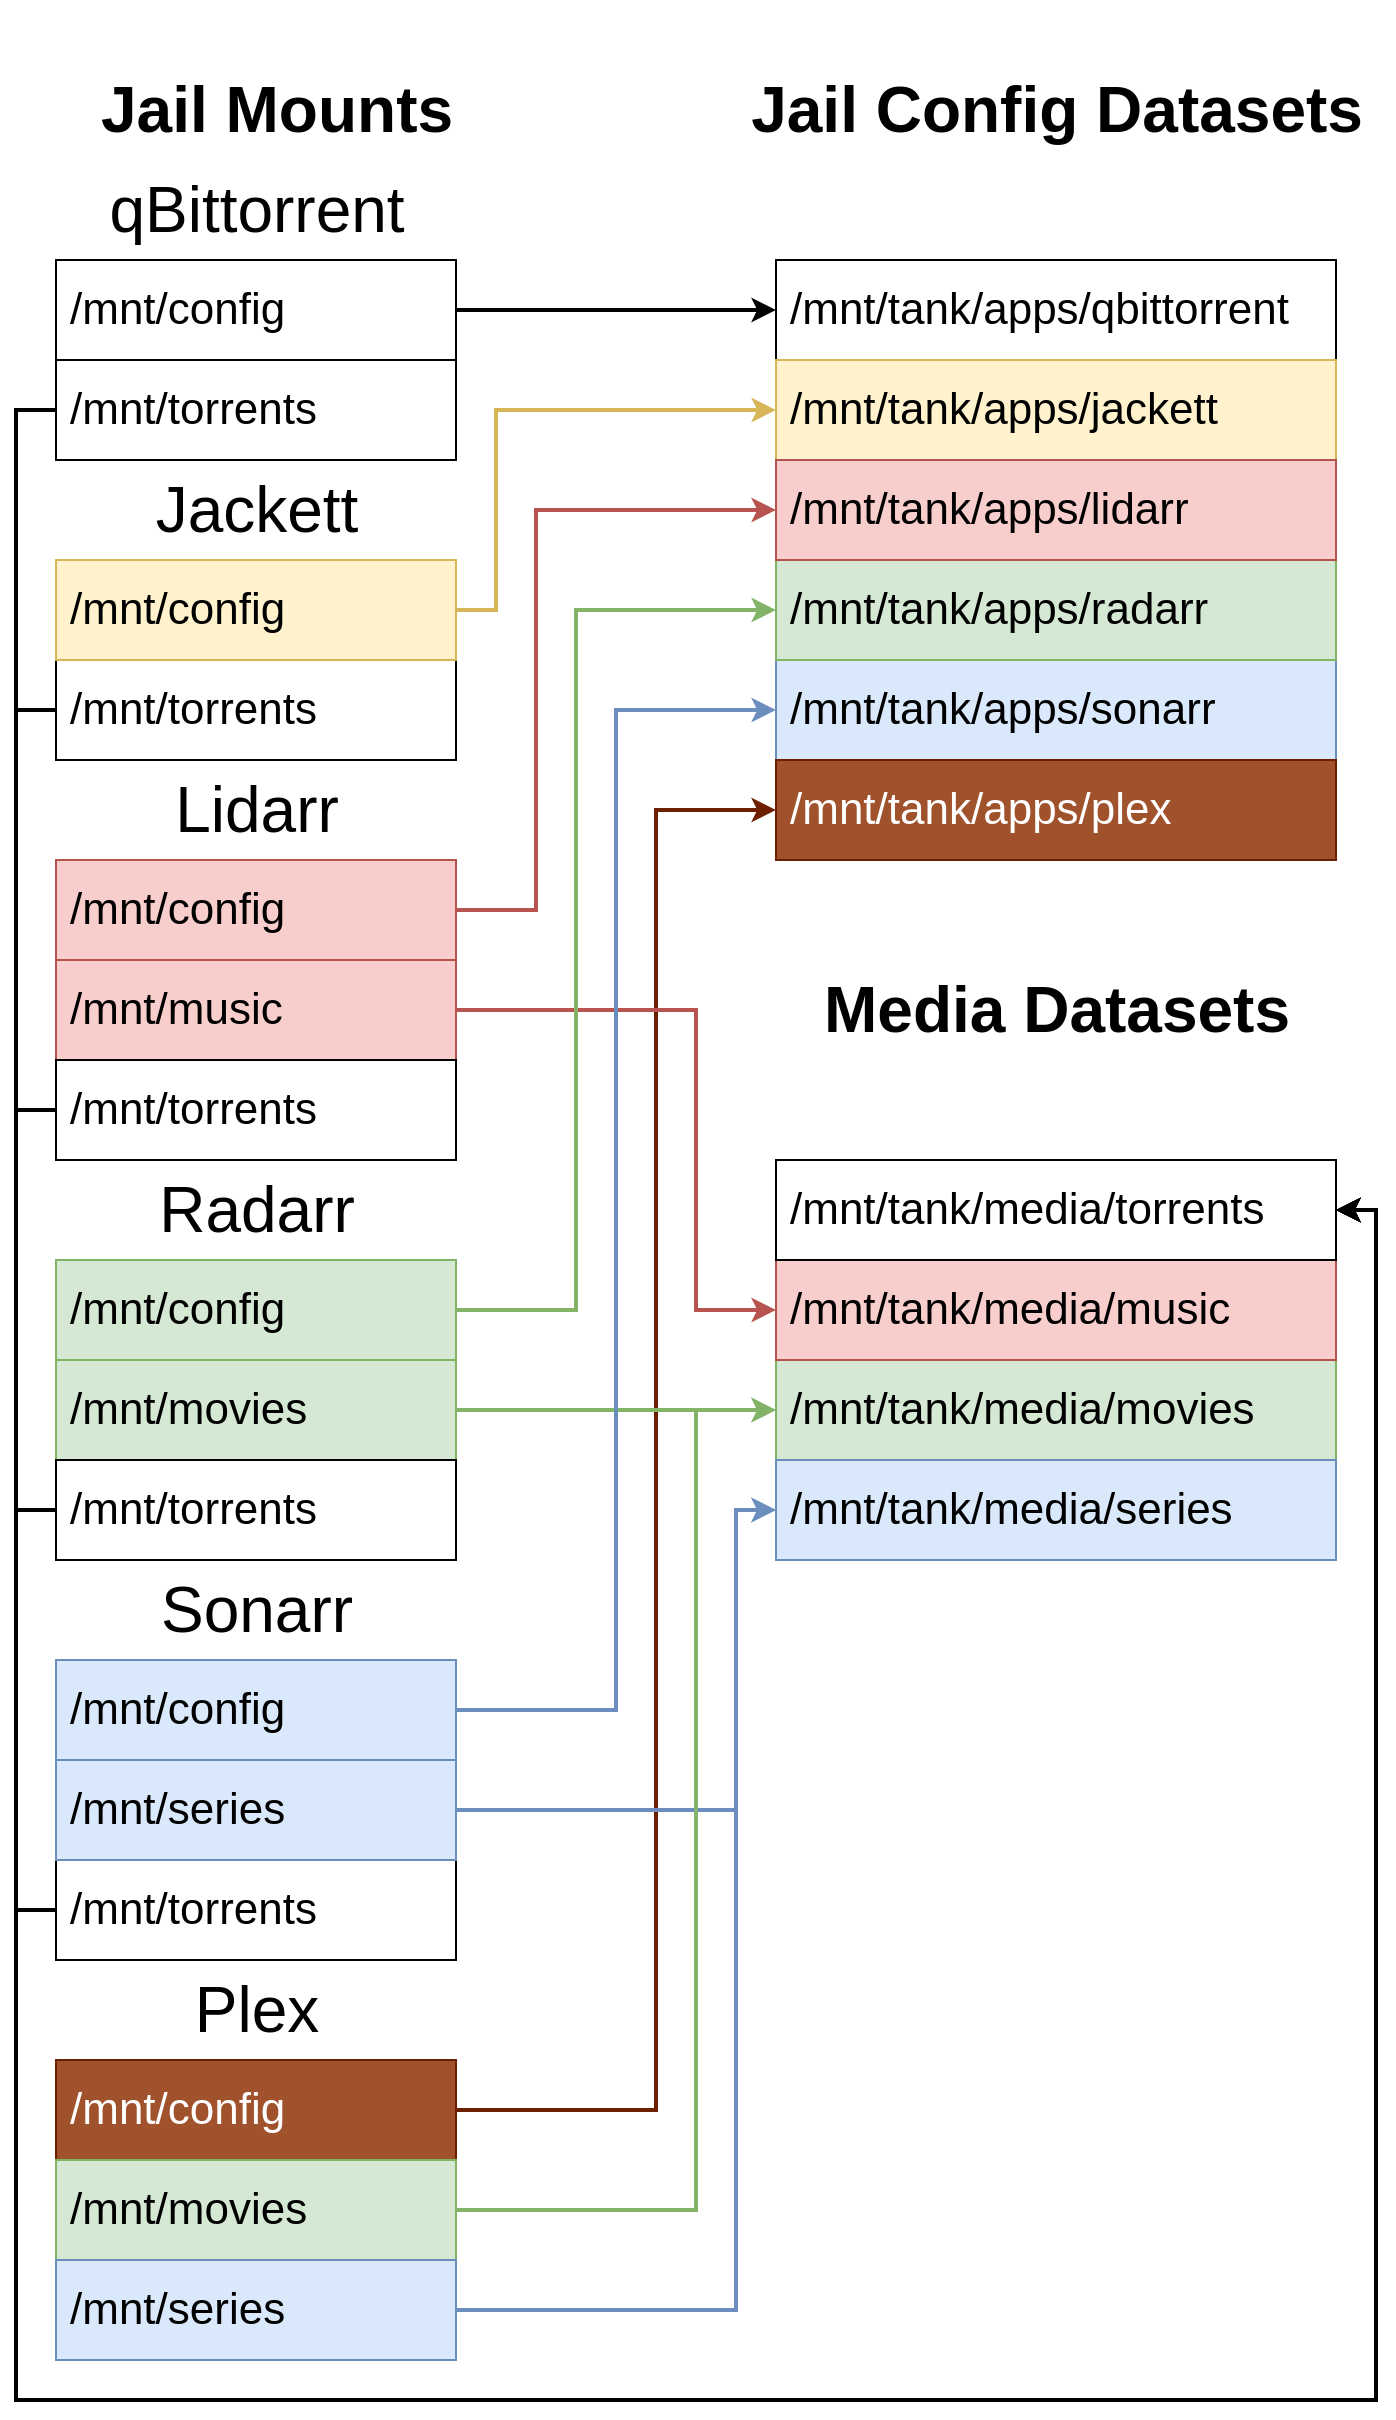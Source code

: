 <mxfile version="15.4.0" type="device"><diagram id="tQLlSzCKNwXCAiw7vB_a" name="Page-1"><mxGraphModel dx="2401" dy="2480" grid="1" gridSize="10" guides="1" tooltips="1" connect="1" arrows="1" fold="1" page="1" pageScale="1" pageWidth="850" pageHeight="1100" math="0" shadow="0"><root><mxCell id="0"/><mxCell id="1" parent="0"/><mxCell id="OCDmKXTVgzYtPHyNGris-118" style="edgeStyle=orthogonalEdgeStyle;rounded=0;orthogonalLoop=1;jettySize=auto;html=1;exitX=1;exitY=0.5;exitDx=0;exitDy=0;entryX=0;entryY=0.5;entryDx=0;entryDy=0;fontSize=20;strokeWidth=2;fillColor=#a0522d;strokeColor=#6D1F00;" parent="1" source="OCDmKXTVgzYtPHyNGris-112" target="OCDmKXTVgzYtPHyNGris-109" edge="1"><mxGeometry relative="1" as="geometry"><Array as="points"><mxPoint x="320" y="955"/><mxPoint x="320" y="305"/></Array></mxGeometry></mxCell><mxCell id="OCDmKXTVgzYtPHyNGris-8" value="/mnt/tank/media/movies" style="rounded=0;whiteSpace=wrap;html=1;fontSize=22;align=left;spacingLeft=5;fillColor=#d5e8d4;strokeColor=#82b366;" parent="1" vertex="1"><mxGeometry x="380" y="580" width="280" height="50" as="geometry"/></mxCell><mxCell id="OCDmKXTVgzYtPHyNGris-9" value="/mnt/tank/media/music" style="rounded=0;whiteSpace=wrap;html=1;fontSize=22;align=left;spacingLeft=5;fillColor=#f8cecc;strokeColor=#b85450;" parent="1" vertex="1"><mxGeometry x="380" y="530" width="280" height="50" as="geometry"/></mxCell><mxCell id="OCDmKXTVgzYtPHyNGris-16" value="/mnt/tank/apps/qbittorrent" style="rounded=0;whiteSpace=wrap;html=1;fontSize=22;align=left;spacingLeft=5;" parent="1" vertex="1"><mxGeometry x="380" y="30" width="280" height="50" as="geometry"/></mxCell><mxCell id="OCDmKXTVgzYtPHyNGris-17" value="/mnt/tank/apps/jackett" style="rounded=0;whiteSpace=wrap;html=1;fontSize=22;align=left;spacingLeft=5;fillColor=#fff2cc;strokeColor=#d6b656;" parent="1" vertex="1"><mxGeometry x="380" y="80" width="280" height="50" as="geometry"/></mxCell><mxCell id="OCDmKXTVgzYtPHyNGris-19" value="/mnt/tank/media/torrents" style="rounded=0;whiteSpace=wrap;html=1;fontSize=22;align=left;spacingLeft=5;" parent="1" vertex="1"><mxGeometry x="380" y="480" width="280" height="50" as="geometry"/></mxCell><mxCell id="OCDmKXTVgzYtPHyNGris-20" value="/mnt/tank/apps/sonarr" style="rounded=0;whiteSpace=wrap;html=1;fontSize=22;align=left;spacingLeft=5;fillColor=#dae8fc;strokeColor=#6c8ebf;" parent="1" vertex="1"><mxGeometry x="380" y="230" width="280" height="50" as="geometry"/></mxCell><mxCell id="OCDmKXTVgzYtPHyNGris-21" value="/mnt/tank/apps/radarr" style="rounded=0;whiteSpace=wrap;html=1;fontSize=22;align=left;spacingLeft=5;fillColor=#d5e8d4;strokeColor=#82b366;" parent="1" vertex="1"><mxGeometry x="380" y="180" width="280" height="50" as="geometry"/></mxCell><mxCell id="OCDmKXTVgzYtPHyNGris-22" value="/mnt/tank/media/series" style="rounded=0;whiteSpace=wrap;html=1;fontSize=22;align=left;spacingLeft=5;fillColor=#dae8fc;strokeColor=#6c8ebf;" parent="1" vertex="1"><mxGeometry x="380" y="630" width="280" height="50" as="geometry"/></mxCell><mxCell id="OCDmKXTVgzYtPHyNGris-52" style="edgeStyle=orthogonalEdgeStyle;rounded=0;orthogonalLoop=1;jettySize=auto;html=1;exitX=0;exitY=0.5;exitDx=0;exitDy=0;fontSize=22;entryX=1;entryY=0.5;entryDx=0;entryDy=0;strokeWidth=2;" parent="1" source="OCDmKXTVgzYtPHyNGris-84" target="OCDmKXTVgzYtPHyNGris-19" edge="1"><mxGeometry relative="1" as="geometry"><mxPoint x="20" y="105" as="sourcePoint"/><mxPoint x="860" y="510" as="targetPoint"/><Array as="points"><mxPoint y="105"/><mxPoint y="1100"/><mxPoint x="680" y="1100"/><mxPoint x="680" y="505"/></Array></mxGeometry></mxCell><mxCell id="OCDmKXTVgzYtPHyNGris-53" style="edgeStyle=orthogonalEdgeStyle;rounded=0;orthogonalLoop=1;jettySize=auto;html=1;exitX=0;exitY=0.5;exitDx=0;exitDy=0;fontSize=22;entryX=1;entryY=0.5;entryDx=0;entryDy=0;strokeWidth=2;" parent="1" source="OCDmKXTVgzYtPHyNGris-86" target="OCDmKXTVgzYtPHyNGris-19" edge="1"><mxGeometry relative="1" as="geometry"><mxPoint x="890" y="510" as="targetPoint"/><mxPoint x="20" y="455" as="sourcePoint"/><Array as="points"><mxPoint y="455"/><mxPoint y="1100"/><mxPoint x="680" y="1100"/><mxPoint x="680" y="505"/></Array></mxGeometry></mxCell><mxCell id="OCDmKXTVgzYtPHyNGris-54" style="edgeStyle=orthogonalEdgeStyle;rounded=0;orthogonalLoop=1;jettySize=auto;html=1;entryX=1;entryY=0.5;entryDx=0;entryDy=0;fontSize=22;exitX=0;exitY=0.5;exitDx=0;exitDy=0;strokeWidth=2;" parent="1" source="OCDmKXTVgzYtPHyNGris-82" target="OCDmKXTVgzYtPHyNGris-19" edge="1"><mxGeometry relative="1" as="geometry"><mxPoint x="20" y="255" as="sourcePoint"/><Array as="points"><mxPoint y="255"/><mxPoint y="1100"/><mxPoint x="680" y="1100"/><mxPoint x="680" y="505"/></Array></mxGeometry></mxCell><mxCell id="OCDmKXTVgzYtPHyNGris-56" style="edgeStyle=orthogonalEdgeStyle;rounded=0;orthogonalLoop=1;jettySize=auto;html=1;entryX=1;entryY=0.5;entryDx=0;entryDy=0;fontSize=22;exitX=0;exitY=0.5;exitDx=0;exitDy=0;strokeWidth=2;" parent="1" source="OCDmKXTVgzYtPHyNGris-90" target="OCDmKXTVgzYtPHyNGris-19" edge="1"><mxGeometry relative="1" as="geometry"><mxPoint x="20" y="855" as="sourcePoint"/><Array as="points"><mxPoint y="855"/><mxPoint y="1100"/><mxPoint x="680" y="1100"/><mxPoint x="680" y="505"/></Array></mxGeometry></mxCell><mxCell id="OCDmKXTVgzYtPHyNGris-28" value="/mnt/tank/apps/lidarr" style="rounded=0;whiteSpace=wrap;html=1;fontSize=22;align=left;spacingLeft=5;fillColor=#f8cecc;strokeColor=#b85450;" parent="1" vertex="1"><mxGeometry x="380" y="130" width="280" height="50" as="geometry"/></mxCell><mxCell id="OCDmKXTVgzYtPHyNGris-41" style="edgeStyle=orthogonalEdgeStyle;rounded=0;orthogonalLoop=1;jettySize=auto;html=1;exitX=1;exitY=0.5;exitDx=0;exitDy=0;entryX=0;entryY=0.5;entryDx=0;entryDy=0;fontSize=22;fillColor=#f8cecc;strokeColor=#b85450;strokeWidth=2;" parent="1" source="OCDmKXTVgzYtPHyNGris-81" target="OCDmKXTVgzYtPHyNGris-28" edge="1"><mxGeometry relative="1" as="geometry"><mxPoint x="330" y="355" as="sourcePoint"/><Array as="points"><mxPoint x="260" y="355"/><mxPoint x="260" y="155"/></Array></mxGeometry></mxCell><mxCell id="OCDmKXTVgzYtPHyNGris-50" style="edgeStyle=orthogonalEdgeStyle;rounded=0;orthogonalLoop=1;jettySize=auto;html=1;entryX=0;entryY=0.5;entryDx=0;entryDy=0;fontSize=22;fillColor=#f8cecc;strokeColor=#b85450;exitX=1;exitY=0.5;exitDx=0;exitDy=0;strokeWidth=2;" parent="1" source="OCDmKXTVgzYtPHyNGris-80" target="OCDmKXTVgzYtPHyNGris-9" edge="1"><mxGeometry relative="1" as="geometry"><mxPoint x="330" y="405" as="sourcePoint"/><Array as="points"><mxPoint x="340" y="405"/><mxPoint x="340" y="555"/></Array></mxGeometry></mxCell><mxCell id="OCDmKXTVgzYtPHyNGris-40" style="edgeStyle=orthogonalEdgeStyle;rounded=0;orthogonalLoop=1;jettySize=auto;html=1;exitX=1;exitY=0.5;exitDx=0;exitDy=0;entryX=0;entryY=0.5;entryDx=0;entryDy=0;fontSize=22;fillColor=#fff2cc;strokeColor=#d6b656;strokeWidth=2;" parent="1" source="OCDmKXTVgzYtPHyNGris-83" target="OCDmKXTVgzYtPHyNGris-17" edge="1"><mxGeometry relative="1" as="geometry"><mxPoint x="330" y="205" as="sourcePoint"/><Array as="points"><mxPoint x="240" y="205"/><mxPoint x="240" y="105"/></Array></mxGeometry></mxCell><mxCell id="OCDmKXTVgzYtPHyNGris-39" style="edgeStyle=orthogonalEdgeStyle;rounded=0;orthogonalLoop=1;jettySize=auto;html=1;exitX=1;exitY=0.5;exitDx=0;exitDy=0;entryX=0;entryY=0.5;entryDx=0;entryDy=0;fontSize=22;strokeWidth=2;" parent="1" source="OCDmKXTVgzYtPHyNGris-85" target="OCDmKXTVgzYtPHyNGris-16" edge="1"><mxGeometry relative="1" as="geometry"><mxPoint x="330" y="55" as="sourcePoint"/></mxGeometry></mxCell><mxCell id="OCDmKXTVgzYtPHyNGris-42" style="edgeStyle=orthogonalEdgeStyle;rounded=0;orthogonalLoop=1;jettySize=auto;html=1;exitX=1;exitY=0.5;exitDx=0;exitDy=0;entryX=0;entryY=0.5;entryDx=0;entryDy=0;fontSize=22;fillColor=#d5e8d4;strokeColor=#82b366;strokeWidth=2;" parent="1" source="OCDmKXTVgzYtPHyNGris-87" target="OCDmKXTVgzYtPHyNGris-21" edge="1"><mxGeometry relative="1" as="geometry"><mxPoint x="330" y="555" as="sourcePoint"/><Array as="points"><mxPoint x="280" y="555"/><mxPoint x="280" y="205"/></Array></mxGeometry></mxCell><mxCell id="OCDmKXTVgzYtPHyNGris-49" style="edgeStyle=orthogonalEdgeStyle;rounded=0;orthogonalLoop=1;jettySize=auto;html=1;exitX=1;exitY=0.5;exitDx=0;exitDy=0;entryX=0;entryY=0.5;entryDx=0;entryDy=0;fontSize=22;fillColor=#d5e8d4;strokeColor=#82b366;strokeWidth=2;" parent="1" source="OCDmKXTVgzYtPHyNGris-88" target="OCDmKXTVgzYtPHyNGris-8" edge="1"><mxGeometry relative="1" as="geometry"><mxPoint x="330" y="605" as="sourcePoint"/></mxGeometry></mxCell><mxCell id="OCDmKXTVgzYtPHyNGris-43" style="edgeStyle=orthogonalEdgeStyle;rounded=0;orthogonalLoop=1;jettySize=auto;html=1;exitX=1;exitY=0.5;exitDx=0;exitDy=0;entryX=0;entryY=0.5;entryDx=0;entryDy=0;fontSize=22;fillColor=#dae8fc;strokeColor=#6c8ebf;strokeWidth=2;" parent="1" source="OCDmKXTVgzYtPHyNGris-92" target="OCDmKXTVgzYtPHyNGris-20" edge="1"><mxGeometry relative="1" as="geometry"><mxPoint x="330" y="755" as="sourcePoint"/><Array as="points"><mxPoint x="300" y="755"/><mxPoint x="300" y="255"/></Array></mxGeometry></mxCell><mxCell id="OCDmKXTVgzYtPHyNGris-48" style="edgeStyle=orthogonalEdgeStyle;rounded=0;orthogonalLoop=1;jettySize=auto;html=1;exitX=1;exitY=0.5;exitDx=0;exitDy=0;entryX=0;entryY=0.5;entryDx=0;entryDy=0;fontSize=22;fillColor=#dae8fc;strokeColor=#6c8ebf;strokeWidth=2;" parent="1" source="OCDmKXTVgzYtPHyNGris-91" target="OCDmKXTVgzYtPHyNGris-22" edge="1"><mxGeometry relative="1" as="geometry"><mxPoint x="330" y="805" as="sourcePoint"/><Array as="points"><mxPoint x="360" y="805"/><mxPoint x="360" y="655"/></Array></mxGeometry></mxCell><mxCell id="OCDmKXTVgzYtPHyNGris-55" style="edgeStyle=orthogonalEdgeStyle;rounded=0;orthogonalLoop=1;jettySize=auto;html=1;exitX=0;exitY=0.5;exitDx=0;exitDy=0;entryX=1;entryY=0.5;entryDx=0;entryDy=0;fontSize=22;strokeWidth=2;" parent="1" source="OCDmKXTVgzYtPHyNGris-89" target="OCDmKXTVgzYtPHyNGris-19" edge="1"><mxGeometry relative="1" as="geometry"><mxPoint x="20" y="655" as="sourcePoint"/><Array as="points"><mxPoint y="655"/><mxPoint y="1100"/><mxPoint x="680" y="1100"/><mxPoint x="680" y="505"/></Array></mxGeometry></mxCell><mxCell id="OCDmKXTVgzYtPHyNGris-57" value="&lt;p style=&quot;font-size: 32px&quot;&gt;qBittorrent&lt;/p&gt;" style="text;html=1;resizable=0;autosize=1;align=center;verticalAlign=middle;points=[];fillColor=none;strokeColor=none;rounded=0;fontSize=32;" parent="1" vertex="1"><mxGeometry x="40" y="-50" width="160" height="110" as="geometry"/></mxCell><mxCell id="OCDmKXTVgzYtPHyNGris-58" value="&lt;p style=&quot;font-size: 32px&quot;&gt;Jail Config Datasets&lt;/p&gt;" style="text;html=1;resizable=0;autosize=1;align=center;verticalAlign=middle;points=[];fillColor=none;strokeColor=none;rounded=0;fontSize=32;fontStyle=1" parent="1" vertex="1"><mxGeometry x="360" y="-100" width="320" height="110" as="geometry"/></mxCell><mxCell id="OCDmKXTVgzYtPHyNGris-59" value="&lt;p style=&quot;font-size: 32px&quot;&gt;Media Datasets&lt;/p&gt;" style="text;html=1;resizable=0;autosize=1;align=center;verticalAlign=middle;points=[];fillColor=none;strokeColor=none;rounded=0;fontSize=32;fontStyle=1" parent="1" vertex="1"><mxGeometry x="395" y="350" width="250" height="110" as="geometry"/></mxCell><mxCell id="OCDmKXTVgzYtPHyNGris-80" value="/mnt/music" style="rounded=0;whiteSpace=wrap;html=1;fontSize=22;align=left;spacingLeft=5;fillColor=#f8cecc;strokeColor=#b85450;" parent="1" vertex="1"><mxGeometry x="20" y="380" width="200" height="50" as="geometry"/></mxCell><mxCell id="OCDmKXTVgzYtPHyNGris-81" value="/mnt/config" style="rounded=0;whiteSpace=wrap;html=1;fontSize=22;align=left;spacingLeft=5;fillColor=#f8cecc;strokeColor=#b85450;" parent="1" vertex="1"><mxGeometry x="20" y="330" width="200" height="50" as="geometry"/></mxCell><mxCell id="OCDmKXTVgzYtPHyNGris-82" value="/mnt/torrents" style="rounded=0;whiteSpace=wrap;html=1;fontSize=22;align=left;spacingLeft=5;" parent="1" vertex="1"><mxGeometry x="20" y="230" width="200" height="50" as="geometry"/></mxCell><mxCell id="OCDmKXTVgzYtPHyNGris-83" value="/mnt/config" style="rounded=0;whiteSpace=wrap;html=1;fontSize=22;align=left;spacingLeft=5;fillColor=#fff2cc;strokeColor=#d6b656;" parent="1" vertex="1"><mxGeometry x="20" y="180" width="200" height="50" as="geometry"/></mxCell><mxCell id="OCDmKXTVgzYtPHyNGris-84" value="/mnt/torrents" style="rounded=0;whiteSpace=wrap;html=1;fontSize=22;align=left;spacingLeft=5;" parent="1" vertex="1"><mxGeometry x="20" y="80" width="200" height="50" as="geometry"/></mxCell><mxCell id="OCDmKXTVgzYtPHyNGris-85" value="/mnt/config" style="rounded=0;whiteSpace=wrap;html=1;fontSize=22;align=left;spacingLeft=5;" parent="1" vertex="1"><mxGeometry x="20" y="30" width="200" height="50" as="geometry"/></mxCell><mxCell id="OCDmKXTVgzYtPHyNGris-86" value="/mnt/torrents" style="rounded=0;whiteSpace=wrap;html=1;fontSize=22;align=left;spacingLeft=5;" parent="1" vertex="1"><mxGeometry x="20" y="430" width="200" height="50" as="geometry"/></mxCell><mxCell id="OCDmKXTVgzYtPHyNGris-87" value="/mnt/config" style="rounded=0;whiteSpace=wrap;html=1;fontSize=22;align=left;spacingLeft=5;fillColor=#d5e8d4;strokeColor=#82b366;" parent="1" vertex="1"><mxGeometry x="20" y="530" width="200" height="50" as="geometry"/></mxCell><mxCell id="OCDmKXTVgzYtPHyNGris-88" value="/mnt/movies" style="rounded=0;whiteSpace=wrap;html=1;fontSize=22;align=left;spacingLeft=5;fillColor=#d5e8d4;strokeColor=#82b366;" parent="1" vertex="1"><mxGeometry x="20" y="580" width="200" height="50" as="geometry"/></mxCell><mxCell id="OCDmKXTVgzYtPHyNGris-89" value="/mnt/torrents" style="rounded=0;whiteSpace=wrap;html=1;fontSize=22;align=left;spacingLeft=5;" parent="1" vertex="1"><mxGeometry x="20" y="630" width="200" height="50" as="geometry"/></mxCell><mxCell id="OCDmKXTVgzYtPHyNGris-90" value="/mnt/torrents" style="rounded=0;whiteSpace=wrap;html=1;fontSize=22;align=left;spacingLeft=5;" parent="1" vertex="1"><mxGeometry x="20" y="830" width="200" height="50" as="geometry"/></mxCell><mxCell id="OCDmKXTVgzYtPHyNGris-91" value="/mnt/series" style="rounded=0;whiteSpace=wrap;html=1;fontSize=22;align=left;spacingLeft=5;fillColor=#dae8fc;strokeColor=#6c8ebf;" parent="1" vertex="1"><mxGeometry x="20" y="780" width="200" height="50" as="geometry"/></mxCell><mxCell id="OCDmKXTVgzYtPHyNGris-92" value="/mnt/config" style="rounded=0;whiteSpace=wrap;html=1;fontSize=22;align=left;spacingLeft=5;fillColor=#dae8fc;strokeColor=#6c8ebf;" parent="1" vertex="1"><mxGeometry x="20" y="730" width="200" height="50" as="geometry"/></mxCell><mxCell id="OCDmKXTVgzYtPHyNGris-104" value="&lt;p style=&quot;font-size: 32px&quot;&gt;Jail Mounts&lt;/p&gt;" style="text;html=1;resizable=0;autosize=1;align=center;verticalAlign=middle;points=[];fillColor=none;strokeColor=none;rounded=0;fontSize=32;fontStyle=1" parent="1" vertex="1"><mxGeometry x="35" y="-100" width="190" height="110" as="geometry"/></mxCell><mxCell id="OCDmKXTVgzYtPHyNGris-105" value="&lt;p style=&quot;font-size: 32px&quot;&gt;Jackett&lt;/p&gt;" style="text;html=1;resizable=0;autosize=1;align=center;verticalAlign=middle;points=[];fillColor=none;strokeColor=none;rounded=0;fontSize=32;" parent="1" vertex="1"><mxGeometry x="60" y="100" width="120" height="110" as="geometry"/></mxCell><mxCell id="OCDmKXTVgzYtPHyNGris-106" value="&lt;p style=&quot;font-size: 32px&quot;&gt;Lidarr&lt;/p&gt;" style="text;html=1;resizable=0;autosize=1;align=center;verticalAlign=middle;points=[];fillColor=none;strokeColor=none;rounded=0;fontSize=32;" parent="1" vertex="1"><mxGeometry x="70" y="250" width="100" height="110" as="geometry"/></mxCell><mxCell id="OCDmKXTVgzYtPHyNGris-107" value="&lt;p style=&quot;font-size: 32px&quot;&gt;Radarr&lt;/p&gt;" style="text;html=1;resizable=0;autosize=1;align=center;verticalAlign=middle;points=[];fillColor=none;strokeColor=none;rounded=0;fontSize=32;" parent="1" vertex="1"><mxGeometry x="65" y="450" width="110" height="110" as="geometry"/></mxCell><mxCell id="OCDmKXTVgzYtPHyNGris-108" value="&lt;p style=&quot;font-size: 32px&quot;&gt;Sonarr&lt;/p&gt;" style="text;html=1;resizable=0;autosize=1;align=center;verticalAlign=middle;points=[];fillColor=none;strokeColor=none;rounded=0;fontSize=32;" parent="1" vertex="1"><mxGeometry x="65" y="650" width="110" height="110" as="geometry"/></mxCell><mxCell id="OCDmKXTVgzYtPHyNGris-109" value="/mnt/tank/apps/plex" style="rounded=0;whiteSpace=wrap;html=1;fontSize=22;align=left;spacingLeft=5;fillColor=#a0522d;strokeColor=#6D1F00;fontColor=#ffffff;" parent="1" vertex="1"><mxGeometry x="380" y="280" width="280" height="50" as="geometry"/></mxCell><mxCell id="OCDmKXTVgzYtPHyNGris-112" value="/mnt/config" style="rounded=0;whiteSpace=wrap;html=1;fontSize=22;align=left;spacingLeft=5;fillColor=#a0522d;strokeColor=#6D1F00;fontColor=#ffffff;" parent="1" vertex="1"><mxGeometry x="20" y="930" width="200" height="50" as="geometry"/></mxCell><mxCell id="OCDmKXTVgzYtPHyNGris-113" value="&lt;p style=&quot;font-size: 32px&quot;&gt;Plex&lt;/p&gt;" style="text;html=1;resizable=0;autosize=1;align=center;verticalAlign=middle;points=[];fillColor=none;strokeColor=none;rounded=0;fontSize=32;" parent="1" vertex="1"><mxGeometry x="80" y="850" width="80" height="110" as="geometry"/></mxCell><mxCell id="OCDmKXTVgzYtPHyNGris-116" style="edgeStyle=orthogonalEdgeStyle;rounded=0;orthogonalLoop=1;jettySize=auto;html=1;exitX=1;exitY=0.5;exitDx=0;exitDy=0;entryX=0;entryY=0.5;entryDx=0;entryDy=0;fontSize=20;strokeWidth=2;fillColor=#d5e8d4;strokeColor=#82b366;" parent="1" source="OCDmKXTVgzYtPHyNGris-114" target="OCDmKXTVgzYtPHyNGris-8" edge="1"><mxGeometry relative="1" as="geometry"><Array as="points"><mxPoint x="340" y="1005"/><mxPoint x="340" y="605"/></Array></mxGeometry></mxCell><mxCell id="OCDmKXTVgzYtPHyNGris-114" value="/mnt/movies" style="rounded=0;whiteSpace=wrap;html=1;fontSize=22;align=left;spacingLeft=5;fillColor=#d5e8d4;strokeColor=#82b366;" parent="1" vertex="1"><mxGeometry x="20" y="980" width="200" height="50" as="geometry"/></mxCell><mxCell id="OCDmKXTVgzYtPHyNGris-117" style="edgeStyle=orthogonalEdgeStyle;rounded=0;orthogonalLoop=1;jettySize=auto;html=1;exitX=1;exitY=0.5;exitDx=0;exitDy=0;entryX=0;entryY=0.5;entryDx=0;entryDy=0;fontSize=20;strokeWidth=2;fillColor=#dae8fc;strokeColor=#6c8ebf;" parent="1" source="OCDmKXTVgzYtPHyNGris-115" target="OCDmKXTVgzYtPHyNGris-22" edge="1"><mxGeometry relative="1" as="geometry"><Array as="points"><mxPoint x="360" y="1055"/><mxPoint x="360" y="655"/></Array></mxGeometry></mxCell><mxCell id="OCDmKXTVgzYtPHyNGris-115" value="/mnt/series" style="rounded=0;whiteSpace=wrap;html=1;fontSize=22;align=left;spacingLeft=5;fillColor=#dae8fc;strokeColor=#6c8ebf;" parent="1" vertex="1"><mxGeometry x="20" y="1030" width="200" height="50" as="geometry"/></mxCell></root></mxGraphModel></diagram></mxfile>